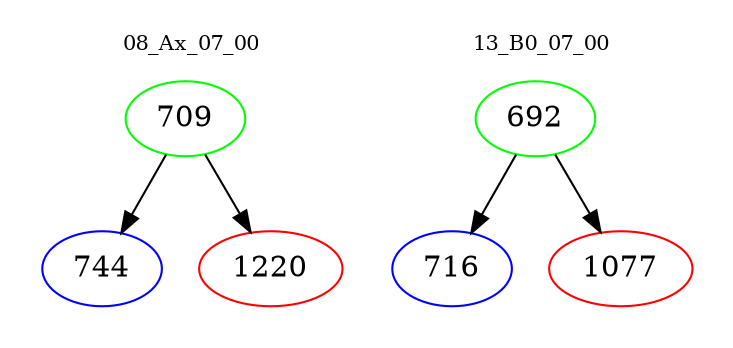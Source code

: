 digraph{
subgraph cluster_0 {
color = white
label = "08_Ax_07_00";
fontsize=10;
T0_709 [label="709", color="green"]
T0_709 -> T0_744 [color="black"]
T0_744 [label="744", color="blue"]
T0_709 -> T0_1220 [color="black"]
T0_1220 [label="1220", color="red"]
}
subgraph cluster_1 {
color = white
label = "13_B0_07_00";
fontsize=10;
T1_692 [label="692", color="green"]
T1_692 -> T1_716 [color="black"]
T1_716 [label="716", color="blue"]
T1_692 -> T1_1077 [color="black"]
T1_1077 [label="1077", color="red"]
}
}
